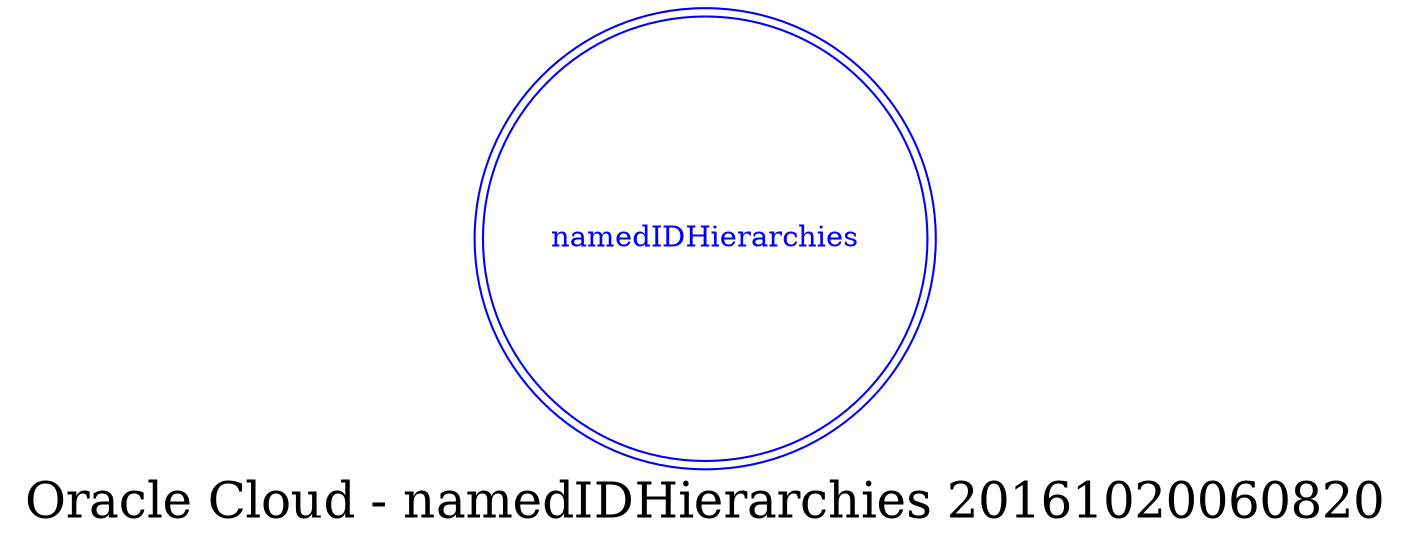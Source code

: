 digraph LexiconGraph {
graph[label="Oracle Cloud - namedIDHierarchies 20161020060820", fontsize=24]
splines=true
"namedIDHierarchies" [color=blue, fontcolor=blue, shape=doublecircle]
}
